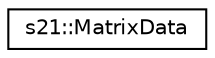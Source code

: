 digraph "Graphical Class Hierarchy"
{
 // LATEX_PDF_SIZE
  edge [fontname="Helvetica",fontsize="10",labelfontname="Helvetica",labelfontsize="10"];
  node [fontname="Helvetica",fontsize="10",shape=record];
  rankdir="LR";
  Node0 [label="s21::MatrixData",height=0.2,width=0.4,color="black", fillcolor="white", style="filled",URL="$structs21_1_1MatrixData.html",tooltip="Stores matrix data."];
}
